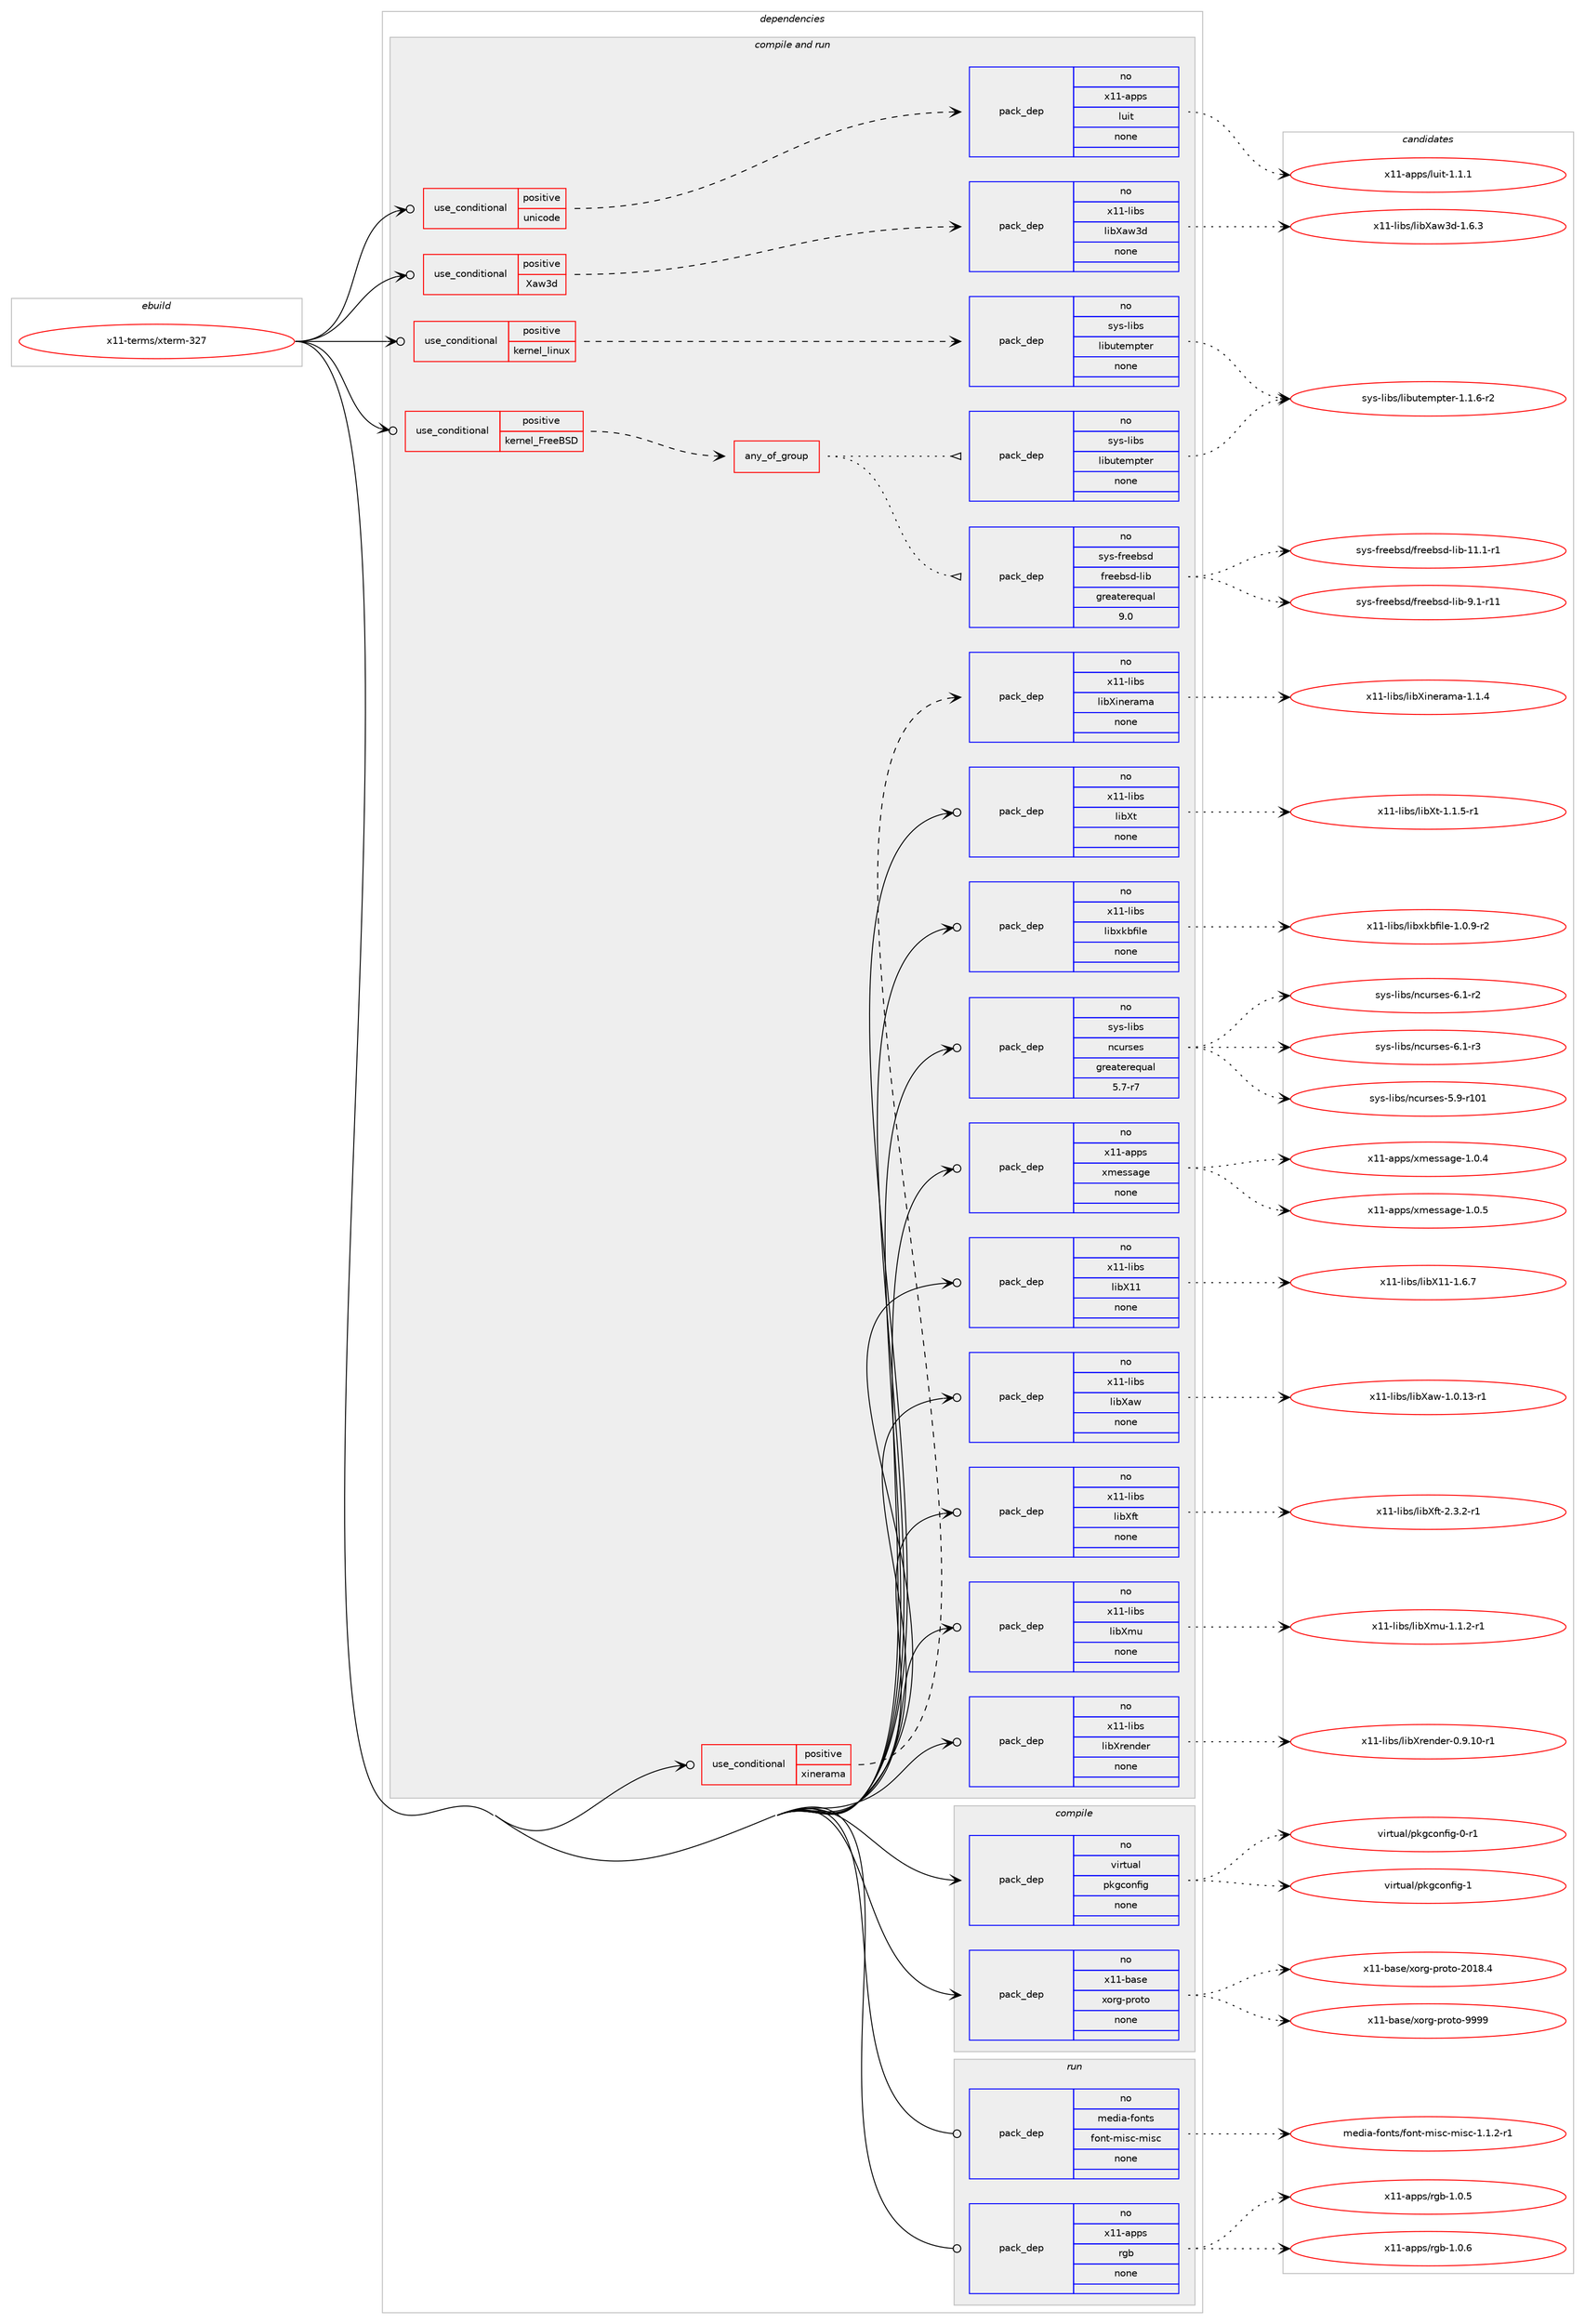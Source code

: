 digraph prolog {

# *************
# Graph options
# *************

newrank=true;
concentrate=true;
compound=true;
graph [rankdir=LR,fontname=Helvetica,fontsize=10,ranksep=1.5];#, ranksep=2.5, nodesep=0.2];
edge  [arrowhead=vee];
node  [fontname=Helvetica,fontsize=10];

# **********
# The ebuild
# **********

subgraph cluster_leftcol {
color=gray;
rank=same;
label=<<i>ebuild</i>>;
id [label="x11-terms/xterm-327", color=red, width=4, href="../x11-terms/xterm-327.svg"];
}

# ****************
# The dependencies
# ****************

subgraph cluster_midcol {
color=gray;
label=<<i>dependencies</i>>;
subgraph cluster_compile {
fillcolor="#eeeeee";
style=filled;
label=<<i>compile</i>>;
subgraph pack1271700 {
dependency1768671 [label=<<TABLE BORDER="0" CELLBORDER="1" CELLSPACING="0" CELLPADDING="4" WIDTH="220"><TR><TD ROWSPAN="6" CELLPADDING="30">pack_dep</TD></TR><TR><TD WIDTH="110">no</TD></TR><TR><TD>virtual</TD></TR><TR><TD>pkgconfig</TD></TR><TR><TD>none</TD></TR><TR><TD></TD></TR></TABLE>>, shape=none, color=blue];
}
id:e -> dependency1768671:w [weight=20,style="solid",arrowhead="vee"];
subgraph pack1271701 {
dependency1768672 [label=<<TABLE BORDER="0" CELLBORDER="1" CELLSPACING="0" CELLPADDING="4" WIDTH="220"><TR><TD ROWSPAN="6" CELLPADDING="30">pack_dep</TD></TR><TR><TD WIDTH="110">no</TD></TR><TR><TD>x11-base</TD></TR><TR><TD>xorg-proto</TD></TR><TR><TD>none</TD></TR><TR><TD></TD></TR></TABLE>>, shape=none, color=blue];
}
id:e -> dependency1768672:w [weight=20,style="solid",arrowhead="vee"];
}
subgraph cluster_compileandrun {
fillcolor="#eeeeee";
style=filled;
label=<<i>compile and run</i>>;
subgraph cond467149 {
dependency1768673 [label=<<TABLE BORDER="0" CELLBORDER="1" CELLSPACING="0" CELLPADDING="4"><TR><TD ROWSPAN="3" CELLPADDING="10">use_conditional</TD></TR><TR><TD>positive</TD></TR><TR><TD>Xaw3d</TD></TR></TABLE>>, shape=none, color=red];
subgraph pack1271702 {
dependency1768674 [label=<<TABLE BORDER="0" CELLBORDER="1" CELLSPACING="0" CELLPADDING="4" WIDTH="220"><TR><TD ROWSPAN="6" CELLPADDING="30">pack_dep</TD></TR><TR><TD WIDTH="110">no</TD></TR><TR><TD>x11-libs</TD></TR><TR><TD>libXaw3d</TD></TR><TR><TD>none</TD></TR><TR><TD></TD></TR></TABLE>>, shape=none, color=blue];
}
dependency1768673:e -> dependency1768674:w [weight=20,style="dashed",arrowhead="vee"];
}
id:e -> dependency1768673:w [weight=20,style="solid",arrowhead="odotvee"];
subgraph cond467150 {
dependency1768675 [label=<<TABLE BORDER="0" CELLBORDER="1" CELLSPACING="0" CELLPADDING="4"><TR><TD ROWSPAN="3" CELLPADDING="10">use_conditional</TD></TR><TR><TD>positive</TD></TR><TR><TD>kernel_FreeBSD</TD></TR></TABLE>>, shape=none, color=red];
subgraph any28811 {
dependency1768676 [label=<<TABLE BORDER="0" CELLBORDER="1" CELLSPACING="0" CELLPADDING="4"><TR><TD CELLPADDING="10">any_of_group</TD></TR></TABLE>>, shape=none, color=red];subgraph pack1271703 {
dependency1768677 [label=<<TABLE BORDER="0" CELLBORDER="1" CELLSPACING="0" CELLPADDING="4" WIDTH="220"><TR><TD ROWSPAN="6" CELLPADDING="30">pack_dep</TD></TR><TR><TD WIDTH="110">no</TD></TR><TR><TD>sys-freebsd</TD></TR><TR><TD>freebsd-lib</TD></TR><TR><TD>greaterequal</TD></TR><TR><TD>9.0</TD></TR></TABLE>>, shape=none, color=blue];
}
dependency1768676:e -> dependency1768677:w [weight=20,style="dotted",arrowhead="oinv"];
subgraph pack1271704 {
dependency1768678 [label=<<TABLE BORDER="0" CELLBORDER="1" CELLSPACING="0" CELLPADDING="4" WIDTH="220"><TR><TD ROWSPAN="6" CELLPADDING="30">pack_dep</TD></TR><TR><TD WIDTH="110">no</TD></TR><TR><TD>sys-libs</TD></TR><TR><TD>libutempter</TD></TR><TR><TD>none</TD></TR><TR><TD></TD></TR></TABLE>>, shape=none, color=blue];
}
dependency1768676:e -> dependency1768678:w [weight=20,style="dotted",arrowhead="oinv"];
}
dependency1768675:e -> dependency1768676:w [weight=20,style="dashed",arrowhead="vee"];
}
id:e -> dependency1768675:w [weight=20,style="solid",arrowhead="odotvee"];
subgraph cond467151 {
dependency1768679 [label=<<TABLE BORDER="0" CELLBORDER="1" CELLSPACING="0" CELLPADDING="4"><TR><TD ROWSPAN="3" CELLPADDING="10">use_conditional</TD></TR><TR><TD>positive</TD></TR><TR><TD>kernel_linux</TD></TR></TABLE>>, shape=none, color=red];
subgraph pack1271705 {
dependency1768680 [label=<<TABLE BORDER="0" CELLBORDER="1" CELLSPACING="0" CELLPADDING="4" WIDTH="220"><TR><TD ROWSPAN="6" CELLPADDING="30">pack_dep</TD></TR><TR><TD WIDTH="110">no</TD></TR><TR><TD>sys-libs</TD></TR><TR><TD>libutempter</TD></TR><TR><TD>none</TD></TR><TR><TD></TD></TR></TABLE>>, shape=none, color=blue];
}
dependency1768679:e -> dependency1768680:w [weight=20,style="dashed",arrowhead="vee"];
}
id:e -> dependency1768679:w [weight=20,style="solid",arrowhead="odotvee"];
subgraph cond467152 {
dependency1768681 [label=<<TABLE BORDER="0" CELLBORDER="1" CELLSPACING="0" CELLPADDING="4"><TR><TD ROWSPAN="3" CELLPADDING="10">use_conditional</TD></TR><TR><TD>positive</TD></TR><TR><TD>unicode</TD></TR></TABLE>>, shape=none, color=red];
subgraph pack1271706 {
dependency1768682 [label=<<TABLE BORDER="0" CELLBORDER="1" CELLSPACING="0" CELLPADDING="4" WIDTH="220"><TR><TD ROWSPAN="6" CELLPADDING="30">pack_dep</TD></TR><TR><TD WIDTH="110">no</TD></TR><TR><TD>x11-apps</TD></TR><TR><TD>luit</TD></TR><TR><TD>none</TD></TR><TR><TD></TD></TR></TABLE>>, shape=none, color=blue];
}
dependency1768681:e -> dependency1768682:w [weight=20,style="dashed",arrowhead="vee"];
}
id:e -> dependency1768681:w [weight=20,style="solid",arrowhead="odotvee"];
subgraph cond467153 {
dependency1768683 [label=<<TABLE BORDER="0" CELLBORDER="1" CELLSPACING="0" CELLPADDING="4"><TR><TD ROWSPAN="3" CELLPADDING="10">use_conditional</TD></TR><TR><TD>positive</TD></TR><TR><TD>xinerama</TD></TR></TABLE>>, shape=none, color=red];
subgraph pack1271707 {
dependency1768684 [label=<<TABLE BORDER="0" CELLBORDER="1" CELLSPACING="0" CELLPADDING="4" WIDTH="220"><TR><TD ROWSPAN="6" CELLPADDING="30">pack_dep</TD></TR><TR><TD WIDTH="110">no</TD></TR><TR><TD>x11-libs</TD></TR><TR><TD>libXinerama</TD></TR><TR><TD>none</TD></TR><TR><TD></TD></TR></TABLE>>, shape=none, color=blue];
}
dependency1768683:e -> dependency1768684:w [weight=20,style="dashed",arrowhead="vee"];
}
id:e -> dependency1768683:w [weight=20,style="solid",arrowhead="odotvee"];
subgraph pack1271708 {
dependency1768685 [label=<<TABLE BORDER="0" CELLBORDER="1" CELLSPACING="0" CELLPADDING="4" WIDTH="220"><TR><TD ROWSPAN="6" CELLPADDING="30">pack_dep</TD></TR><TR><TD WIDTH="110">no</TD></TR><TR><TD>sys-libs</TD></TR><TR><TD>ncurses</TD></TR><TR><TD>greaterequal</TD></TR><TR><TD>5.7-r7</TD></TR></TABLE>>, shape=none, color=blue];
}
id:e -> dependency1768685:w [weight=20,style="solid",arrowhead="odotvee"];
subgraph pack1271709 {
dependency1768686 [label=<<TABLE BORDER="0" CELLBORDER="1" CELLSPACING="0" CELLPADDING="4" WIDTH="220"><TR><TD ROWSPAN="6" CELLPADDING="30">pack_dep</TD></TR><TR><TD WIDTH="110">no</TD></TR><TR><TD>x11-apps</TD></TR><TR><TD>xmessage</TD></TR><TR><TD>none</TD></TR><TR><TD></TD></TR></TABLE>>, shape=none, color=blue];
}
id:e -> dependency1768686:w [weight=20,style="solid",arrowhead="odotvee"];
subgraph pack1271710 {
dependency1768687 [label=<<TABLE BORDER="0" CELLBORDER="1" CELLSPACING="0" CELLPADDING="4" WIDTH="220"><TR><TD ROWSPAN="6" CELLPADDING="30">pack_dep</TD></TR><TR><TD WIDTH="110">no</TD></TR><TR><TD>x11-libs</TD></TR><TR><TD>libX11</TD></TR><TR><TD>none</TD></TR><TR><TD></TD></TR></TABLE>>, shape=none, color=blue];
}
id:e -> dependency1768687:w [weight=20,style="solid",arrowhead="odotvee"];
subgraph pack1271711 {
dependency1768688 [label=<<TABLE BORDER="0" CELLBORDER="1" CELLSPACING="0" CELLPADDING="4" WIDTH="220"><TR><TD ROWSPAN="6" CELLPADDING="30">pack_dep</TD></TR><TR><TD WIDTH="110">no</TD></TR><TR><TD>x11-libs</TD></TR><TR><TD>libXaw</TD></TR><TR><TD>none</TD></TR><TR><TD></TD></TR></TABLE>>, shape=none, color=blue];
}
id:e -> dependency1768688:w [weight=20,style="solid",arrowhead="odotvee"];
subgraph pack1271712 {
dependency1768689 [label=<<TABLE BORDER="0" CELLBORDER="1" CELLSPACING="0" CELLPADDING="4" WIDTH="220"><TR><TD ROWSPAN="6" CELLPADDING="30">pack_dep</TD></TR><TR><TD WIDTH="110">no</TD></TR><TR><TD>x11-libs</TD></TR><TR><TD>libXft</TD></TR><TR><TD>none</TD></TR><TR><TD></TD></TR></TABLE>>, shape=none, color=blue];
}
id:e -> dependency1768689:w [weight=20,style="solid",arrowhead="odotvee"];
subgraph pack1271713 {
dependency1768690 [label=<<TABLE BORDER="0" CELLBORDER="1" CELLSPACING="0" CELLPADDING="4" WIDTH="220"><TR><TD ROWSPAN="6" CELLPADDING="30">pack_dep</TD></TR><TR><TD WIDTH="110">no</TD></TR><TR><TD>x11-libs</TD></TR><TR><TD>libXmu</TD></TR><TR><TD>none</TD></TR><TR><TD></TD></TR></TABLE>>, shape=none, color=blue];
}
id:e -> dependency1768690:w [weight=20,style="solid",arrowhead="odotvee"];
subgraph pack1271714 {
dependency1768691 [label=<<TABLE BORDER="0" CELLBORDER="1" CELLSPACING="0" CELLPADDING="4" WIDTH="220"><TR><TD ROWSPAN="6" CELLPADDING="30">pack_dep</TD></TR><TR><TD WIDTH="110">no</TD></TR><TR><TD>x11-libs</TD></TR><TR><TD>libXrender</TD></TR><TR><TD>none</TD></TR><TR><TD></TD></TR></TABLE>>, shape=none, color=blue];
}
id:e -> dependency1768691:w [weight=20,style="solid",arrowhead="odotvee"];
subgraph pack1271715 {
dependency1768692 [label=<<TABLE BORDER="0" CELLBORDER="1" CELLSPACING="0" CELLPADDING="4" WIDTH="220"><TR><TD ROWSPAN="6" CELLPADDING="30">pack_dep</TD></TR><TR><TD WIDTH="110">no</TD></TR><TR><TD>x11-libs</TD></TR><TR><TD>libXt</TD></TR><TR><TD>none</TD></TR><TR><TD></TD></TR></TABLE>>, shape=none, color=blue];
}
id:e -> dependency1768692:w [weight=20,style="solid",arrowhead="odotvee"];
subgraph pack1271716 {
dependency1768693 [label=<<TABLE BORDER="0" CELLBORDER="1" CELLSPACING="0" CELLPADDING="4" WIDTH="220"><TR><TD ROWSPAN="6" CELLPADDING="30">pack_dep</TD></TR><TR><TD WIDTH="110">no</TD></TR><TR><TD>x11-libs</TD></TR><TR><TD>libxkbfile</TD></TR><TR><TD>none</TD></TR><TR><TD></TD></TR></TABLE>>, shape=none, color=blue];
}
id:e -> dependency1768693:w [weight=20,style="solid",arrowhead="odotvee"];
}
subgraph cluster_run {
fillcolor="#eeeeee";
style=filled;
label=<<i>run</i>>;
subgraph pack1271717 {
dependency1768694 [label=<<TABLE BORDER="0" CELLBORDER="1" CELLSPACING="0" CELLPADDING="4" WIDTH="220"><TR><TD ROWSPAN="6" CELLPADDING="30">pack_dep</TD></TR><TR><TD WIDTH="110">no</TD></TR><TR><TD>media-fonts</TD></TR><TR><TD>font-misc-misc</TD></TR><TR><TD>none</TD></TR><TR><TD></TD></TR></TABLE>>, shape=none, color=blue];
}
id:e -> dependency1768694:w [weight=20,style="solid",arrowhead="odot"];
subgraph pack1271718 {
dependency1768695 [label=<<TABLE BORDER="0" CELLBORDER="1" CELLSPACING="0" CELLPADDING="4" WIDTH="220"><TR><TD ROWSPAN="6" CELLPADDING="30">pack_dep</TD></TR><TR><TD WIDTH="110">no</TD></TR><TR><TD>x11-apps</TD></TR><TR><TD>rgb</TD></TR><TR><TD>none</TD></TR><TR><TD></TD></TR></TABLE>>, shape=none, color=blue];
}
id:e -> dependency1768695:w [weight=20,style="solid",arrowhead="odot"];
}
}

# **************
# The candidates
# **************

subgraph cluster_choices {
rank=same;
color=gray;
label=<<i>candidates</i>>;

subgraph choice1271700 {
color=black;
nodesep=1;
choice11810511411611797108471121071039911111010210510345484511449 [label="virtual/pkgconfig-0-r1", color=red, width=4,href="../virtual/pkgconfig-0-r1.svg"];
choice1181051141161179710847112107103991111101021051034549 [label="virtual/pkgconfig-1", color=red, width=4,href="../virtual/pkgconfig-1.svg"];
dependency1768671:e -> choice11810511411611797108471121071039911111010210510345484511449:w [style=dotted,weight="100"];
dependency1768671:e -> choice1181051141161179710847112107103991111101021051034549:w [style=dotted,weight="100"];
}
subgraph choice1271701 {
color=black;
nodesep=1;
choice1204949459897115101471201111141034511211411111611145504849564652 [label="x11-base/xorg-proto-2018.4", color=red, width=4,href="../x11-base/xorg-proto-2018.4.svg"];
choice120494945989711510147120111114103451121141111161114557575757 [label="x11-base/xorg-proto-9999", color=red, width=4,href="../x11-base/xorg-proto-9999.svg"];
dependency1768672:e -> choice1204949459897115101471201111141034511211411111611145504849564652:w [style=dotted,weight="100"];
dependency1768672:e -> choice120494945989711510147120111114103451121141111161114557575757:w [style=dotted,weight="100"];
}
subgraph choice1271702 {
color=black;
nodesep=1;
choice120494945108105981154710810598889711951100454946544651 [label="x11-libs/libXaw3d-1.6.3", color=red, width=4,href="../x11-libs/libXaw3d-1.6.3.svg"];
dependency1768674:e -> choice120494945108105981154710810598889711951100454946544651:w [style=dotted,weight="100"];
}
subgraph choice1271703 {
color=black;
nodesep=1;
choice11512111545102114101101981151004710211410110198115100451081059845494946494511449 [label="sys-freebsd/freebsd-lib-11.1-r1", color=red, width=4,href="../sys-freebsd/freebsd-lib-11.1-r1.svg"];
choice11512111545102114101101981151004710211410110198115100451081059845574649451144949 [label="sys-freebsd/freebsd-lib-9.1-r11", color=red, width=4,href="../sys-freebsd/freebsd-lib-9.1-r11.svg"];
dependency1768677:e -> choice11512111545102114101101981151004710211410110198115100451081059845494946494511449:w [style=dotted,weight="100"];
dependency1768677:e -> choice11512111545102114101101981151004710211410110198115100451081059845574649451144949:w [style=dotted,weight="100"];
}
subgraph choice1271704 {
color=black;
nodesep=1;
choice115121115451081059811547108105981171161011091121161011144549464946544511450 [label="sys-libs/libutempter-1.1.6-r2", color=red, width=4,href="../sys-libs/libutempter-1.1.6-r2.svg"];
dependency1768678:e -> choice115121115451081059811547108105981171161011091121161011144549464946544511450:w [style=dotted,weight="100"];
}
subgraph choice1271705 {
color=black;
nodesep=1;
choice115121115451081059811547108105981171161011091121161011144549464946544511450 [label="sys-libs/libutempter-1.1.6-r2", color=red, width=4,href="../sys-libs/libutempter-1.1.6-r2.svg"];
dependency1768680:e -> choice115121115451081059811547108105981171161011091121161011144549464946544511450:w [style=dotted,weight="100"];
}
subgraph choice1271706 {
color=black;
nodesep=1;
choice1204949459711211211547108117105116454946494649 [label="x11-apps/luit-1.1.1", color=red, width=4,href="../x11-apps/luit-1.1.1.svg"];
dependency1768682:e -> choice1204949459711211211547108117105116454946494649:w [style=dotted,weight="100"];
}
subgraph choice1271707 {
color=black;
nodesep=1;
choice120494945108105981154710810598881051101011149710997454946494652 [label="x11-libs/libXinerama-1.1.4", color=red, width=4,href="../x11-libs/libXinerama-1.1.4.svg"];
dependency1768684:e -> choice120494945108105981154710810598881051101011149710997454946494652:w [style=dotted,weight="100"];
}
subgraph choice1271708 {
color=black;
nodesep=1;
choice115121115451081059811547110991171141151011154553465745114494849 [label="sys-libs/ncurses-5.9-r101", color=red, width=4,href="../sys-libs/ncurses-5.9-r101.svg"];
choice11512111545108105981154711099117114115101115455446494511450 [label="sys-libs/ncurses-6.1-r2", color=red, width=4,href="../sys-libs/ncurses-6.1-r2.svg"];
choice11512111545108105981154711099117114115101115455446494511451 [label="sys-libs/ncurses-6.1-r3", color=red, width=4,href="../sys-libs/ncurses-6.1-r3.svg"];
dependency1768685:e -> choice115121115451081059811547110991171141151011154553465745114494849:w [style=dotted,weight="100"];
dependency1768685:e -> choice11512111545108105981154711099117114115101115455446494511450:w [style=dotted,weight="100"];
dependency1768685:e -> choice11512111545108105981154711099117114115101115455446494511451:w [style=dotted,weight="100"];
}
subgraph choice1271709 {
color=black;
nodesep=1;
choice120494945971121121154712010910111511597103101454946484652 [label="x11-apps/xmessage-1.0.4", color=red, width=4,href="../x11-apps/xmessage-1.0.4.svg"];
choice120494945971121121154712010910111511597103101454946484653 [label="x11-apps/xmessage-1.0.5", color=red, width=4,href="../x11-apps/xmessage-1.0.5.svg"];
dependency1768686:e -> choice120494945971121121154712010910111511597103101454946484652:w [style=dotted,weight="100"];
dependency1768686:e -> choice120494945971121121154712010910111511597103101454946484653:w [style=dotted,weight="100"];
}
subgraph choice1271710 {
color=black;
nodesep=1;
choice120494945108105981154710810598884949454946544655 [label="x11-libs/libX11-1.6.7", color=red, width=4,href="../x11-libs/libX11-1.6.7.svg"];
dependency1768687:e -> choice120494945108105981154710810598884949454946544655:w [style=dotted,weight="100"];
}
subgraph choice1271711 {
color=black;
nodesep=1;
choice1204949451081059811547108105988897119454946484649514511449 [label="x11-libs/libXaw-1.0.13-r1", color=red, width=4,href="../x11-libs/libXaw-1.0.13-r1.svg"];
dependency1768688:e -> choice1204949451081059811547108105988897119454946484649514511449:w [style=dotted,weight="100"];
}
subgraph choice1271712 {
color=black;
nodesep=1;
choice120494945108105981154710810598881021164550465146504511449 [label="x11-libs/libXft-2.3.2-r1", color=red, width=4,href="../x11-libs/libXft-2.3.2-r1.svg"];
dependency1768689:e -> choice120494945108105981154710810598881021164550465146504511449:w [style=dotted,weight="100"];
}
subgraph choice1271713 {
color=black;
nodesep=1;
choice120494945108105981154710810598881091174549464946504511449 [label="x11-libs/libXmu-1.1.2-r1", color=red, width=4,href="../x11-libs/libXmu-1.1.2-r1.svg"];
dependency1768690:e -> choice120494945108105981154710810598881091174549464946504511449:w [style=dotted,weight="100"];
}
subgraph choice1271714 {
color=black;
nodesep=1;
choice12049494510810598115471081059888114101110100101114454846574649484511449 [label="x11-libs/libXrender-0.9.10-r1", color=red, width=4,href="../x11-libs/libXrender-0.9.10-r1.svg"];
dependency1768691:e -> choice12049494510810598115471081059888114101110100101114454846574649484511449:w [style=dotted,weight="100"];
}
subgraph choice1271715 {
color=black;
nodesep=1;
choice120494945108105981154710810598881164549464946534511449 [label="x11-libs/libXt-1.1.5-r1", color=red, width=4,href="../x11-libs/libXt-1.1.5-r1.svg"];
dependency1768692:e -> choice120494945108105981154710810598881164549464946534511449:w [style=dotted,weight="100"];
}
subgraph choice1271716 {
color=black;
nodesep=1;
choice120494945108105981154710810598120107981021051081014549464846574511450 [label="x11-libs/libxkbfile-1.0.9-r2", color=red, width=4,href="../x11-libs/libxkbfile-1.0.9-r2.svg"];
dependency1768693:e -> choice120494945108105981154710810598120107981021051081014549464846574511450:w [style=dotted,weight="100"];
}
subgraph choice1271717 {
color=black;
nodesep=1;
choice109101100105974510211111011611547102111110116451091051159945109105115994549464946504511449 [label="media-fonts/font-misc-misc-1.1.2-r1", color=red, width=4,href="../media-fonts/font-misc-misc-1.1.2-r1.svg"];
dependency1768694:e -> choice109101100105974510211111011611547102111110116451091051159945109105115994549464946504511449:w [style=dotted,weight="100"];
}
subgraph choice1271718 {
color=black;
nodesep=1;
choice120494945971121121154711410398454946484653 [label="x11-apps/rgb-1.0.5", color=red, width=4,href="../x11-apps/rgb-1.0.5.svg"];
choice120494945971121121154711410398454946484654 [label="x11-apps/rgb-1.0.6", color=red, width=4,href="../x11-apps/rgb-1.0.6.svg"];
dependency1768695:e -> choice120494945971121121154711410398454946484653:w [style=dotted,weight="100"];
dependency1768695:e -> choice120494945971121121154711410398454946484654:w [style=dotted,weight="100"];
}
}

}
